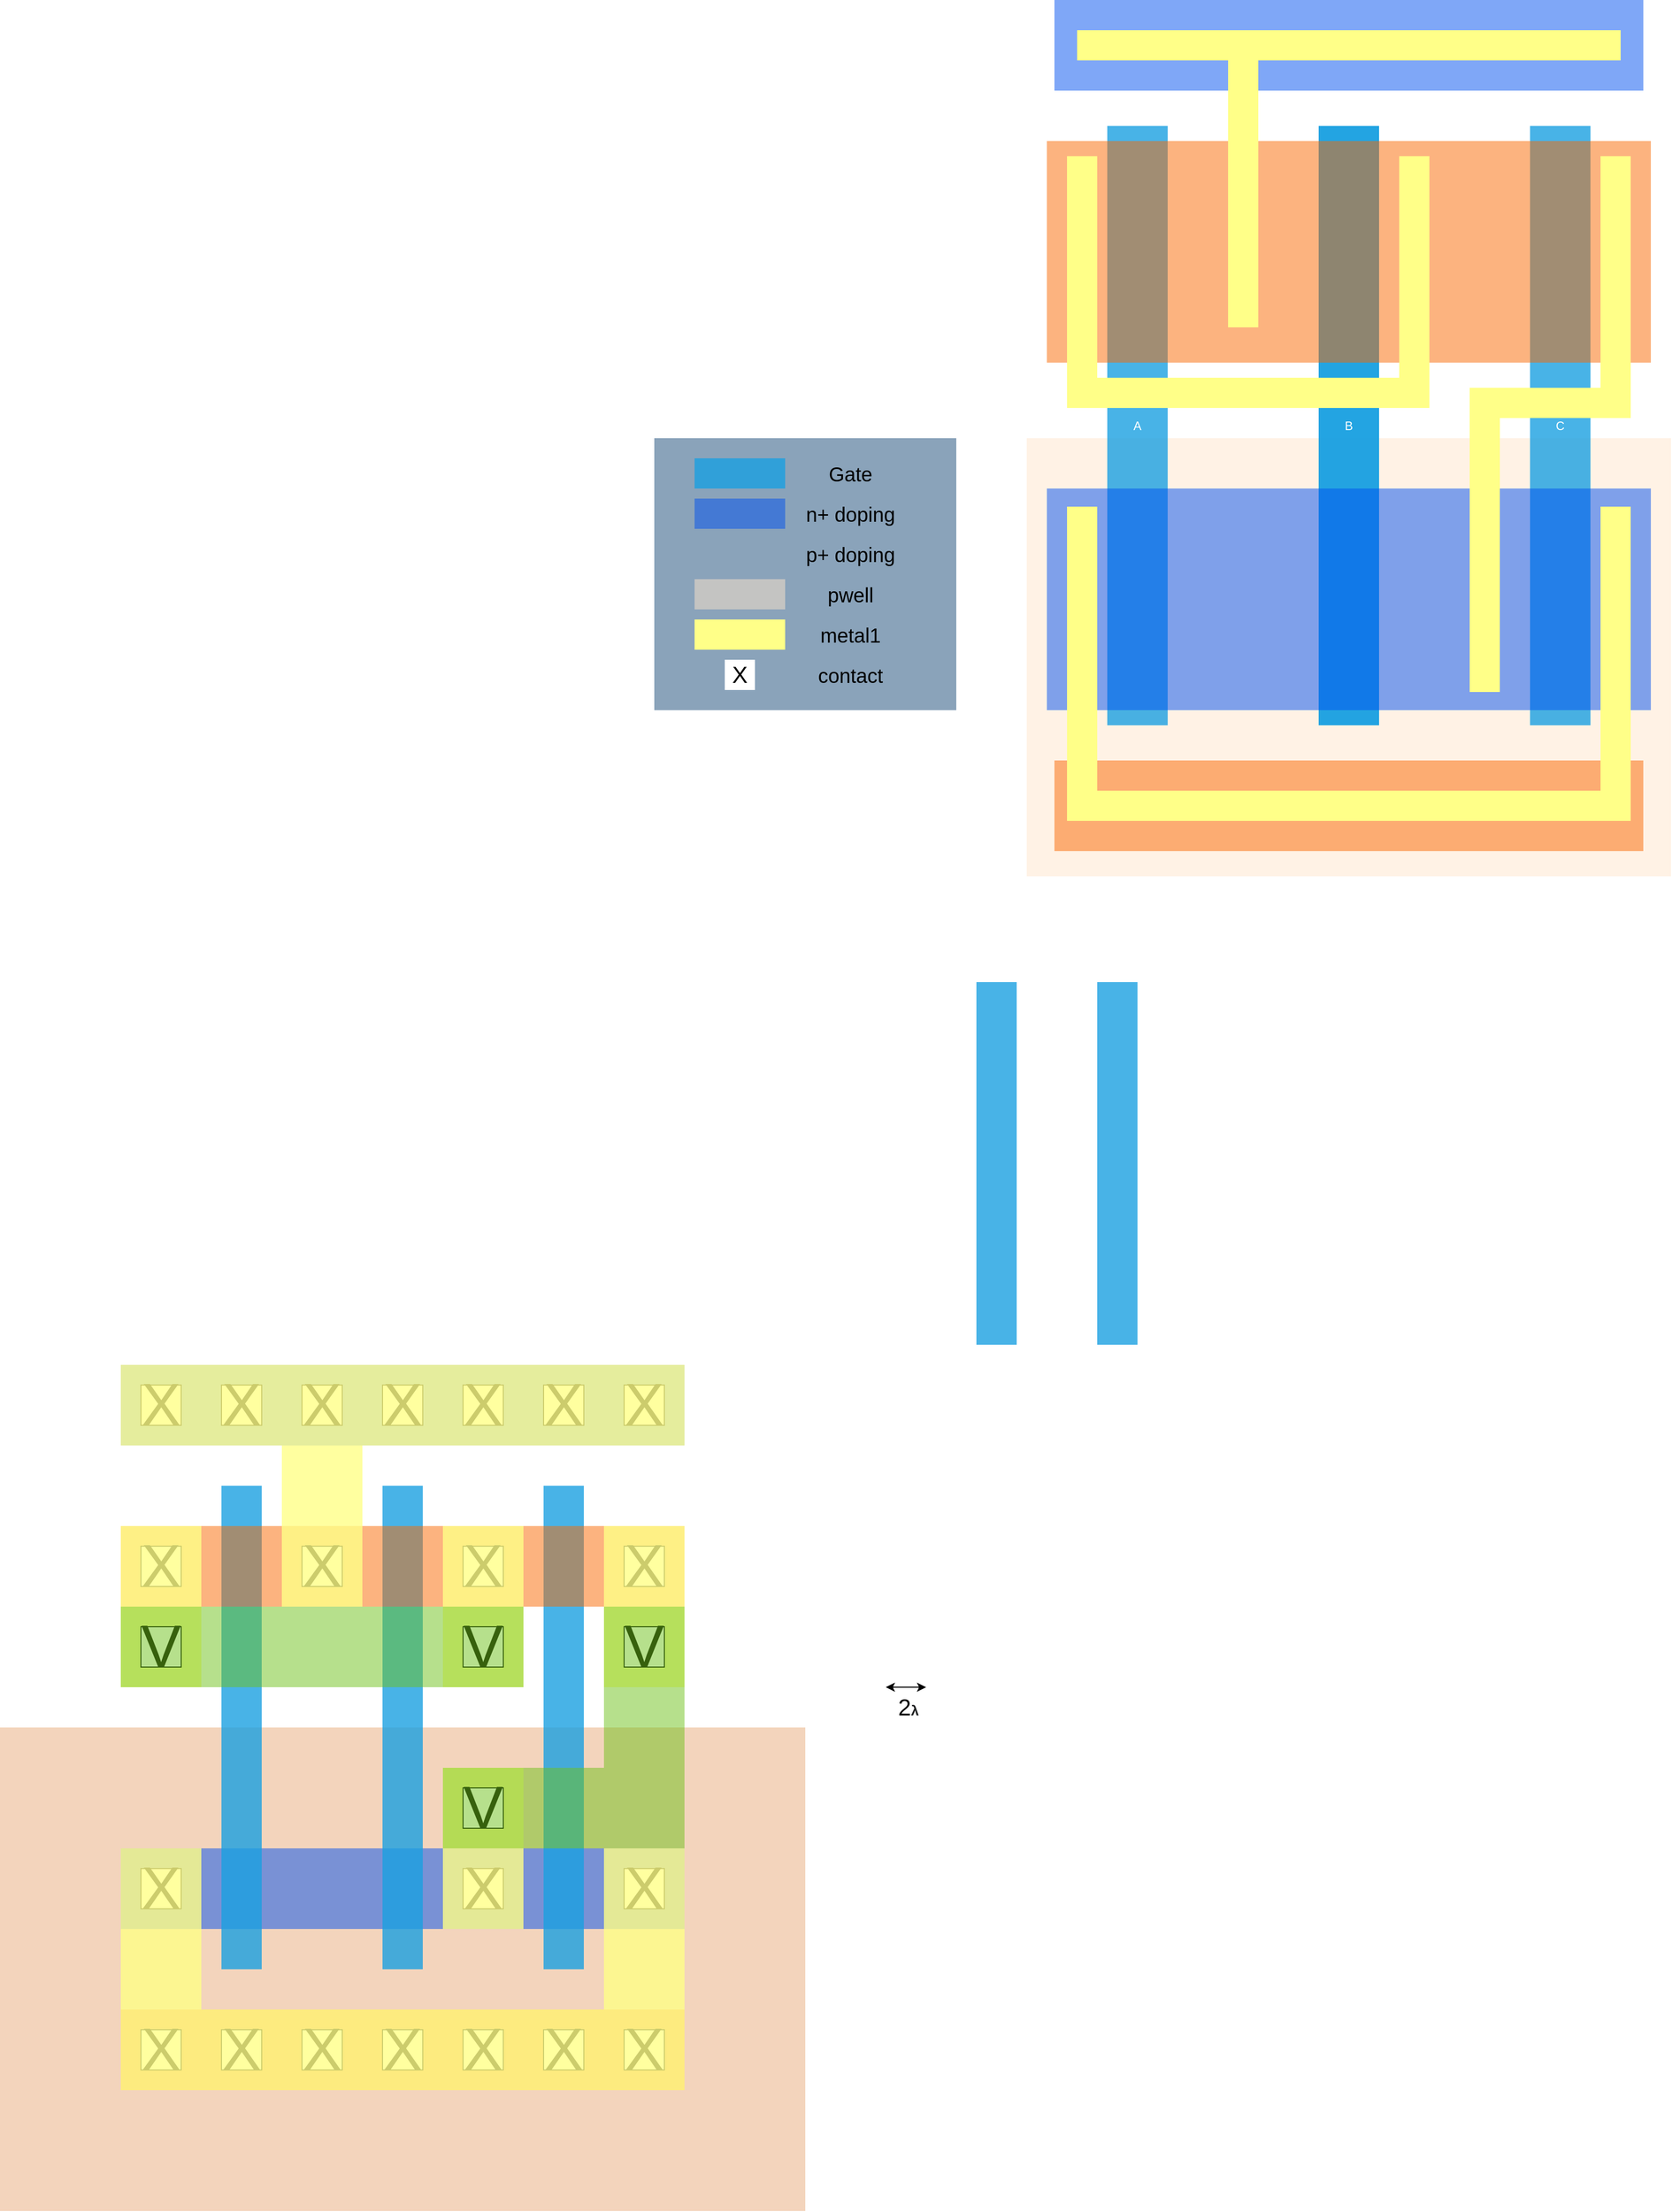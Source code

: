 <mxfile version="20.0.4" type="github">
  <diagram id="ppd3f7oC5xCHemfCn84l" name="Page-1">
    <mxGraphModel dx="1635" dy="2115" grid="1" gridSize="10" guides="1" tooltips="1" connect="1" arrows="1" fold="1" page="1" pageScale="1" pageWidth="850" pageHeight="1100" math="0" shadow="0">
      <root>
        <mxCell id="0" />
        <mxCell id="1" parent="0" />
        <mxCell id="Ho-ERfO3Nqvxbu7QAQzj-86" value="" style="rounded=0;whiteSpace=wrap;html=1;fillColor=#E8AA7B;strokeColor=none;glass=0;opacity=50;" vertex="1" parent="1">
          <mxGeometry x="40" y="1680" width="800" height="480" as="geometry" />
        </mxCell>
        <mxCell id="Ho-ERfO3Nqvxbu7QAQzj-82" value="" style="rounded=0;whiteSpace=wrap;html=1;fillColor=#0050ef;strokeColor=none;glass=0;opacity=50;fontColor=#ffffff;" vertex="1" parent="1">
          <mxGeometry x="160" y="1800" width="560" height="80" as="geometry" />
        </mxCell>
        <mxCell id="Ho-ERfO3Nqvxbu7QAQzj-12" value="" style="rounded=0;whiteSpace=wrap;html=1;fontSize=20;fillColor=#8AA3BA;fontColor=#ffffff;strokeColor=none;" vertex="1" parent="1">
          <mxGeometry x="690" y="400" width="300" height="270" as="geometry" />
        </mxCell>
        <mxCell id="ah_-_uCRtWPQr3SFTx1z-22" value="" style="rounded=0;whiteSpace=wrap;html=1;fillColor=#ffe6cc;strokeColor=none;glass=0;opacity=50;" parent="1" vertex="1">
          <mxGeometry x="1060" y="400" width="640" height="435" as="geometry" />
        </mxCell>
        <mxCell id="ah_-_uCRtWPQr3SFTx1z-23" value="" style="rounded=0;whiteSpace=wrap;html=1;fillColor=#1ba1e2;strokeColor=none;glass=0;opacity=80;fontColor=#ffffff;" parent="1" vertex="1">
          <mxGeometry x="1350" y="90" width="60" height="595" as="geometry" />
        </mxCell>
        <mxCell id="ah_-_uCRtWPQr3SFTx1z-24" value="A" style="rounded=0;whiteSpace=wrap;html=1;fillColor=#1ba1e2;strokeColor=none;glass=0;opacity=80;fontColor=#ffffff;" parent="1" vertex="1">
          <mxGeometry x="1140" y="90" width="60" height="595" as="geometry" />
        </mxCell>
        <mxCell id="ah_-_uCRtWPQr3SFTx1z-26" value="C" style="rounded=0;whiteSpace=wrap;html=1;fillColor=#1ba1e2;strokeColor=none;glass=0;opacity=80;fontColor=#ffffff;" parent="1" vertex="1">
          <mxGeometry x="1560" y="90" width="60" height="595" as="geometry" />
        </mxCell>
        <mxCell id="ah_-_uCRtWPQr3SFTx1z-27" value="B" style="rounded=0;whiteSpace=wrap;html=1;fillColor=#1ba1e2;strokeColor=none;glass=0;opacity=80;fontColor=#ffffff;" parent="1" vertex="1">
          <mxGeometry x="1350" y="90" width="60" height="595" as="geometry" />
        </mxCell>
        <mxCell id="ah_-_uCRtWPQr3SFTx1z-29" value="" style="rounded=0;whiteSpace=wrap;html=1;fillColor=#0050ef;strokeColor=none;glass=0;opacity=50;fontColor=#ffffff;" parent="1" vertex="1">
          <mxGeometry x="1080" y="450" width="600" height="220" as="geometry" />
        </mxCell>
        <mxCell id="ah_-_uCRtWPQr3SFTx1z-30" value="" style="rounded=0;whiteSpace=wrap;html=1;fillColor=#fa6800;strokeColor=none;glass=0;opacity=50;fontColor=#000000;" parent="1" vertex="1">
          <mxGeometry x="1087.5" y="720" width="585" height="90" as="geometry" />
        </mxCell>
        <mxCell id="ah_-_uCRtWPQr3SFTx1z-31" value="" style="rounded=0;whiteSpace=wrap;html=1;fillColor=#ffff88;strokeColor=none;glass=0;" parent="1" vertex="1">
          <mxGeometry x="1100" y="468" width="30" height="312" as="geometry" />
        </mxCell>
        <mxCell id="ah_-_uCRtWPQr3SFTx1z-32" value="" style="rounded=0;whiteSpace=wrap;html=1;fillColor=#ffff88;strokeColor=none;glass=0;" parent="1" vertex="1">
          <mxGeometry x="1110" y="750" width="540" height="30" as="geometry" />
        </mxCell>
        <mxCell id="ah_-_uCRtWPQr3SFTx1z-33" value="" style="rounded=0;whiteSpace=wrap;html=1;fillColor=#ffff88;strokeColor=none;glass=0;" parent="1" vertex="1">
          <mxGeometry x="1630" y="468" width="30" height="312" as="geometry" />
        </mxCell>
        <mxCell id="ah_-_uCRtWPQr3SFTx1z-36" value="" style="rounded=0;whiteSpace=wrap;html=1;fillColor=#ffff88;strokeColor=none;glass=0;" parent="1" vertex="1">
          <mxGeometry x="1500" y="350" width="30" height="302" as="geometry" />
        </mxCell>
        <mxCell id="ah_-_uCRtWPQr3SFTx1z-38" value="" style="rounded=0;whiteSpace=wrap;html=1;fillColor=#fa6800;strokeColor=none;glass=0;opacity=50;fontColor=#000000;" parent="1" vertex="1">
          <mxGeometry x="1080" y="105" width="600" height="220" as="geometry" />
        </mxCell>
        <mxCell id="ah_-_uCRtWPQr3SFTx1z-40" value="" style="rounded=0;whiteSpace=wrap;html=1;fillColor=#ffff88;strokeColor=none;glass=0;" parent="1" vertex="1">
          <mxGeometry x="1630" y="120" width="30" height="250" as="geometry" />
        </mxCell>
        <mxCell id="ah_-_uCRtWPQr3SFTx1z-42" value="" style="rounded=0;whiteSpace=wrap;html=1;fillColor=#ffff88;strokeColor=none;glass=0;" parent="1" vertex="1">
          <mxGeometry x="1100" y="340" width="360" height="30" as="geometry" />
        </mxCell>
        <mxCell id="ah_-_uCRtWPQr3SFTx1z-43" value="" style="rounded=0;whiteSpace=wrap;html=1;fillColor=#ffff88;strokeColor=none;glass=0;" parent="1" vertex="1">
          <mxGeometry x="1100" y="120" width="30" height="250" as="geometry" />
        </mxCell>
        <mxCell id="ah_-_uCRtWPQr3SFTx1z-46" value="" style="rounded=0;whiteSpace=wrap;html=1;fillColor=#0050ef;strokeColor=none;glass=0;opacity=50;fontColor=#ffffff;" parent="1" vertex="1">
          <mxGeometry x="1087.5" y="-35" width="585" height="90" as="geometry" />
        </mxCell>
        <mxCell id="ah_-_uCRtWPQr3SFTx1z-47" value="" style="rounded=0;whiteSpace=wrap;html=1;fillColor=#ffff88;strokeColor=none;glass=0;" parent="1" vertex="1">
          <mxGeometry x="1430" y="120" width="30" height="250" as="geometry" />
        </mxCell>
        <mxCell id="ah_-_uCRtWPQr3SFTx1z-48" value="" style="rounded=0;whiteSpace=wrap;html=1;fillColor=#ffff88;strokeColor=none;glass=0;" parent="1" vertex="1">
          <mxGeometry x="1500" y="350" width="160" height="30" as="geometry" />
        </mxCell>
        <mxCell id="ah_-_uCRtWPQr3SFTx1z-49" value="" style="rounded=0;whiteSpace=wrap;html=1;fillColor=#ffff88;strokeColor=none;glass=0;" parent="1" vertex="1">
          <mxGeometry x="1260" width="30" height="290" as="geometry" />
        </mxCell>
        <mxCell id="ah_-_uCRtWPQr3SFTx1z-50" value="" style="rounded=0;whiteSpace=wrap;html=1;fillColor=#ffff88;strokeColor=none;glass=0;" parent="1" vertex="1">
          <mxGeometry x="1110" y="-5" width="540" height="30" as="geometry" />
        </mxCell>
        <mxCell id="Ho-ERfO3Nqvxbu7QAQzj-1" value="" style="rounded=0;whiteSpace=wrap;html=1;fillColor=#0050ef;strokeColor=none;glass=0;opacity=50;fontColor=#ffffff;" vertex="1" parent="1">
          <mxGeometry x="730" y="460" width="90" height="30" as="geometry" />
        </mxCell>
        <mxCell id="Ho-ERfO3Nqvxbu7QAQzj-2" value="&lt;font style=&quot;font-size: 20px;&quot;&gt;n+ doping&lt;/font&gt;" style="text;html=1;strokeColor=none;fillColor=none;align=center;verticalAlign=middle;whiteSpace=wrap;rounded=0;" vertex="1" parent="1">
          <mxGeometry x="820" y="460" width="130" height="30" as="geometry" />
        </mxCell>
        <mxCell id="Ho-ERfO3Nqvxbu7QAQzj-4" value="&lt;font style=&quot;font-size: 20px;&quot;&gt;p+ doping&lt;/font&gt;" style="text;html=1;strokeColor=none;fillColor=none;align=center;verticalAlign=middle;whiteSpace=wrap;rounded=0;" vertex="1" parent="1">
          <mxGeometry x="820" y="500" width="130" height="30" as="geometry" />
        </mxCell>
        <mxCell id="Ho-ERfO3Nqvxbu7QAQzj-6" value="&lt;font style=&quot;font-size: 20px;&quot;&gt;pwell&lt;br&gt;&lt;/font&gt;" style="text;html=1;strokeColor=none;fillColor=none;align=center;verticalAlign=middle;whiteSpace=wrap;rounded=0;" vertex="1" parent="1">
          <mxGeometry x="820" y="540" width="130" height="30" as="geometry" />
        </mxCell>
        <mxCell id="Ho-ERfO3Nqvxbu7QAQzj-8" value="&lt;font style=&quot;font-size: 20px;&quot;&gt;metal1&lt;/font&gt;" style="text;html=1;strokeColor=none;fillColor=none;align=center;verticalAlign=middle;whiteSpace=wrap;rounded=0;" vertex="1" parent="1">
          <mxGeometry x="820" y="580" width="130" height="30" as="geometry" />
        </mxCell>
        <mxCell id="Ho-ERfO3Nqvxbu7QAQzj-10" value="" style="rounded=0;whiteSpace=wrap;html=1;fillColor=#ffe6cc;strokeColor=none;glass=0;opacity=50;" vertex="1" parent="1">
          <mxGeometry x="730" y="540" width="90" height="30" as="geometry" />
        </mxCell>
        <mxCell id="Ho-ERfO3Nqvxbu7QAQzj-11" value="" style="rounded=0;whiteSpace=wrap;html=1;fillColor=#ffff88;strokeColor=none;glass=0;textOpacity=80;" vertex="1" parent="1">
          <mxGeometry x="730" y="580" width="90" height="30" as="geometry" />
        </mxCell>
        <mxCell id="Ho-ERfO3Nqvxbu7QAQzj-15" value="&lt;font style=&quot;font-size: 20px;&quot;&gt;Gate&lt;/font&gt;" style="text;html=1;strokeColor=none;fillColor=none;align=center;verticalAlign=middle;whiteSpace=wrap;rounded=0;" vertex="1" parent="1">
          <mxGeometry x="820" y="420" width="130" height="30" as="geometry" />
        </mxCell>
        <mxCell id="Ho-ERfO3Nqvxbu7QAQzj-17" value="" style="rounded=0;whiteSpace=wrap;html=1;fillColor=#1ba1e2;strokeColor=none;glass=0;opacity=80;fontColor=#ffffff;" vertex="1" parent="1">
          <mxGeometry x="730" y="420" width="90" height="30" as="geometry" />
        </mxCell>
        <mxCell id="Ho-ERfO3Nqvxbu7QAQzj-18" value="&lt;font style=&quot;font-size: 23px;&quot;&gt;X&lt;/font&gt;" style="rounded=0;whiteSpace=wrap;html=1;glass=0;strokeColor=none;" vertex="1" parent="1">
          <mxGeometry x="760" y="620" width="30" height="30" as="geometry" />
        </mxCell>
        <mxCell id="Ho-ERfO3Nqvxbu7QAQzj-19" value="&lt;font style=&quot;font-size: 20px;&quot;&gt;contact&lt;/font&gt;" style="text;html=1;strokeColor=none;fillColor=none;align=center;verticalAlign=middle;whiteSpace=wrap;rounded=0;" vertex="1" parent="1">
          <mxGeometry x="820" y="620" width="130" height="30" as="geometry" />
        </mxCell>
        <mxCell id="Ho-ERfO3Nqvxbu7QAQzj-21" value="" style="endArrow=classic;html=1;rounded=0;fontSize=23;endFill=1;startArrow=classic;startFill=1;" edge="1" parent="1">
          <mxGeometry width="50" height="50" relative="1" as="geometry">
            <mxPoint x="920" y="1640" as="sourcePoint" />
            <mxPoint x="960" y="1640" as="targetPoint" />
          </mxGeometry>
        </mxCell>
        <mxCell id="Ho-ERfO3Nqvxbu7QAQzj-23" value="2&lt;b style=&quot;color: rgb(32, 33, 34); font-family: sans-serif; font-size: 14px; text-align: start;&quot;&gt;&lt;span title=&quot;Greek-language text&quot;&gt;&lt;span lang=&quot;el&quot;&gt;λ&lt;/span&gt;&lt;/span&gt;&lt;/b&gt;" style="edgeLabel;html=1;align=center;verticalAlign=middle;resizable=0;points=[];fontSize=23;" vertex="1" connectable="0" parent="Ho-ERfO3Nqvxbu7QAQzj-21">
          <mxGeometry x="-0.076" y="1" relative="1" as="geometry">
            <mxPoint x="3" y="21" as="offset" />
          </mxGeometry>
        </mxCell>
        <mxCell id="Ho-ERfO3Nqvxbu7QAQzj-92" value="&lt;font style=&quot;font-size: 59px;&quot;&gt;X&lt;/font&gt;" style="rounded=0;whiteSpace=wrap;html=1;glass=0;strokeColor=default;" vertex="1" parent="1">
          <mxGeometry x="180" y="1820" width="40" height="40" as="geometry" />
        </mxCell>
        <mxCell id="Ho-ERfO3Nqvxbu7QAQzj-81" value="" style="rounded=0;whiteSpace=wrap;html=1;fillColor=#ffff88;strokeColor=none;glass=0;textOpacity=80;opacity=80;" vertex="1" parent="1">
          <mxGeometry x="160" y="1800" width="80" height="80" as="geometry" />
        </mxCell>
        <mxCell id="Ho-ERfO3Nqvxbu7QAQzj-84" value="" style="rounded=0;whiteSpace=wrap;html=1;fillColor=#1ba1e2;strokeColor=none;glass=0;opacity=80;fontColor=#ffffff;" vertex="1" parent="1">
          <mxGeometry x="1010" y="940" width="40" height="360" as="geometry" />
        </mxCell>
        <mxCell id="Ho-ERfO3Nqvxbu7QAQzj-85" value="" style="rounded=0;whiteSpace=wrap;html=1;fillColor=#1ba1e2;strokeColor=none;glass=0;opacity=80;fontColor=#ffffff;" vertex="1" parent="1">
          <mxGeometry x="1130" y="940" width="40" height="360" as="geometry" />
        </mxCell>
        <mxCell id="Ho-ERfO3Nqvxbu7QAQzj-88" value="" style="rounded=0;whiteSpace=wrap;html=1;fillColor=#1ba1e2;strokeColor=none;glass=0;opacity=80;fontColor=#ffffff;" vertex="1" parent="1">
          <mxGeometry x="420" y="1440" width="40" height="480" as="geometry" />
        </mxCell>
        <mxCell id="Ho-ERfO3Nqvxbu7QAQzj-94" value="&lt;font style=&quot;font-size: 59px;&quot;&gt;X&lt;/font&gt;" style="rounded=0;whiteSpace=wrap;html=1;glass=0;strokeColor=default;" vertex="1" parent="1">
          <mxGeometry x="500" y="1820" width="40" height="40" as="geometry" />
        </mxCell>
        <mxCell id="Ho-ERfO3Nqvxbu7QAQzj-95" value="&lt;font style=&quot;font-size: 59px;&quot;&gt;X&lt;/font&gt;" style="rounded=0;whiteSpace=wrap;html=1;glass=0;strokeColor=default;" vertex="1" parent="1">
          <mxGeometry x="660" y="1820" width="40" height="40" as="geometry" />
        </mxCell>
        <mxCell id="Ho-ERfO3Nqvxbu7QAQzj-89" value="" style="rounded=0;whiteSpace=wrap;html=1;fillColor=#ffff88;strokeColor=none;glass=0;textOpacity=80;opacity=80;" vertex="1" parent="1">
          <mxGeometry x="480" y="1800" width="80" height="80" as="geometry" />
        </mxCell>
        <mxCell id="Ho-ERfO3Nqvxbu7QAQzj-90" value="" style="rounded=0;whiteSpace=wrap;html=1;fillColor=#ffff88;strokeColor=none;glass=0;textOpacity=80;opacity=80;" vertex="1" parent="1">
          <mxGeometry x="640" y="1800" width="80" height="80" as="geometry" />
        </mxCell>
        <mxCell id="Ho-ERfO3Nqvxbu7QAQzj-91" value="" style="rounded=0;whiteSpace=wrap;html=1;fillColor=#1ba1e2;strokeColor=none;glass=0;opacity=80;fontColor=#ffffff;" vertex="1" parent="1">
          <mxGeometry x="580" y="1440" width="40" height="480" as="geometry" />
        </mxCell>
        <mxCell id="Ho-ERfO3Nqvxbu7QAQzj-83" value="" style="rounded=0;whiteSpace=wrap;html=1;fillColor=#1ba1e2;strokeColor=none;glass=0;opacity=80;fontColor=#ffffff;" vertex="1" parent="1">
          <mxGeometry x="260" y="1440" width="40" height="480" as="geometry" />
        </mxCell>
        <mxCell id="Ho-ERfO3Nqvxbu7QAQzj-96" value="" style="rounded=0;whiteSpace=wrap;html=1;fillColor=#fa6800;strokeColor=none;glass=0;opacity=50;fontColor=#000000;" vertex="1" parent="1">
          <mxGeometry x="160" y="1960" width="560" height="80" as="geometry" />
        </mxCell>
        <mxCell id="Ho-ERfO3Nqvxbu7QAQzj-97" value="" style="rounded=0;whiteSpace=wrap;html=1;fillColor=#ffff88;strokeColor=none;glass=0;textOpacity=80;opacity=80;" vertex="1" parent="1">
          <mxGeometry x="160" y="1880" width="80" height="80" as="geometry" />
        </mxCell>
        <mxCell id="Ho-ERfO3Nqvxbu7QAQzj-98" value="&lt;font style=&quot;font-size: 59px;&quot;&gt;X&lt;/font&gt;" style="rounded=0;whiteSpace=wrap;html=1;glass=0;strokeColor=default;" vertex="1" parent="1">
          <mxGeometry x="180" y="1980" width="40" height="40" as="geometry" />
        </mxCell>
        <mxCell id="Ho-ERfO3Nqvxbu7QAQzj-99" value="&lt;font style=&quot;font-size: 59px;&quot;&gt;X&lt;/font&gt;" style="rounded=0;whiteSpace=wrap;html=1;glass=0;strokeColor=default;" vertex="1" parent="1">
          <mxGeometry x="260" y="1980" width="40" height="40" as="geometry" />
        </mxCell>
        <mxCell id="Ho-ERfO3Nqvxbu7QAQzj-100" value="&lt;font style=&quot;font-size: 59px;&quot;&gt;X&lt;/font&gt;" style="rounded=0;whiteSpace=wrap;html=1;glass=0;strokeColor=default;" vertex="1" parent="1">
          <mxGeometry x="340" y="1980" width="40" height="40" as="geometry" />
        </mxCell>
        <mxCell id="Ho-ERfO3Nqvxbu7QAQzj-101" value="&lt;font style=&quot;font-size: 59px;&quot;&gt;X&lt;/font&gt;" style="rounded=0;whiteSpace=wrap;html=1;glass=0;strokeColor=default;" vertex="1" parent="1">
          <mxGeometry x="420" y="1980" width="40" height="40" as="geometry" />
        </mxCell>
        <mxCell id="Ho-ERfO3Nqvxbu7QAQzj-102" value="" style="rounded=0;whiteSpace=wrap;html=1;fillColor=#ffff88;strokeColor=none;glass=0;textOpacity=80;opacity=80;" vertex="1" parent="1">
          <mxGeometry x="160" y="1960" width="80" height="80" as="geometry" />
        </mxCell>
        <mxCell id="Ho-ERfO3Nqvxbu7QAQzj-103" value="" style="rounded=0;whiteSpace=wrap;html=1;fillColor=#ffff88;strokeColor=none;glass=0;textOpacity=80;opacity=80;" vertex="1" parent="1">
          <mxGeometry x="240" y="1960" width="80" height="80" as="geometry" />
        </mxCell>
        <mxCell id="Ho-ERfO3Nqvxbu7QAQzj-104" value="" style="rounded=0;whiteSpace=wrap;html=1;fillColor=#ffff88;strokeColor=none;glass=0;textOpacity=80;opacity=80;" vertex="1" parent="1">
          <mxGeometry x="320" y="1960" width="80" height="80" as="geometry" />
        </mxCell>
        <mxCell id="Ho-ERfO3Nqvxbu7QAQzj-105" value="" style="rounded=0;whiteSpace=wrap;html=1;fillColor=#ffff88;strokeColor=none;glass=0;textOpacity=80;opacity=80;" vertex="1" parent="1">
          <mxGeometry x="400" y="1960" width="80" height="80" as="geometry" />
        </mxCell>
        <mxCell id="Ho-ERfO3Nqvxbu7QAQzj-107" value="" style="rounded=0;whiteSpace=wrap;html=1;fillColor=#fa6800;strokeColor=none;glass=0;opacity=50;fontColor=#000000;" vertex="1" parent="1">
          <mxGeometry x="160" y="1480" width="560" height="80" as="geometry" />
        </mxCell>
        <mxCell id="Ho-ERfO3Nqvxbu7QAQzj-113" value="&lt;font style=&quot;font-size: 59px;&quot;&gt;X&lt;/font&gt;" style="rounded=0;whiteSpace=wrap;html=1;glass=0;strokeColor=default;" vertex="1" parent="1">
          <mxGeometry x="340" y="1500" width="40" height="40" as="geometry" />
        </mxCell>
        <mxCell id="Ho-ERfO3Nqvxbu7QAQzj-114" value="&lt;font style=&quot;font-size: 59px;&quot;&gt;X&lt;/font&gt;" style="rounded=0;whiteSpace=wrap;html=1;glass=0;strokeColor=default;" vertex="1" parent="1">
          <mxGeometry x="500" y="1500" width="40" height="40" as="geometry" />
        </mxCell>
        <mxCell id="Ho-ERfO3Nqvxbu7QAQzj-115" value="&lt;font style=&quot;font-size: 59px;&quot;&gt;X&lt;/font&gt;" style="rounded=0;whiteSpace=wrap;html=1;glass=0;strokeColor=default;" vertex="1" parent="1">
          <mxGeometry x="660" y="1500" width="40" height="40" as="geometry" />
        </mxCell>
        <mxCell id="Ho-ERfO3Nqvxbu7QAQzj-111" value="" style="rounded=0;whiteSpace=wrap;html=1;fillColor=#ffff88;strokeColor=none;glass=0;textOpacity=80;opacity=80;" vertex="1" parent="1">
          <mxGeometry x="640" y="1480" width="80" height="80" as="geometry" />
        </mxCell>
        <mxCell id="Ho-ERfO3Nqvxbu7QAQzj-110" value="" style="rounded=0;whiteSpace=wrap;html=1;fillColor=#ffff88;strokeColor=none;glass=0;textOpacity=80;opacity=80;" vertex="1" parent="1">
          <mxGeometry x="480" y="1480" width="80" height="80" as="geometry" />
        </mxCell>
        <mxCell id="Ho-ERfO3Nqvxbu7QAQzj-109" value="" style="rounded=0;whiteSpace=wrap;html=1;fillColor=#ffff88;strokeColor=none;glass=0;textOpacity=80;opacity=80;" vertex="1" parent="1">
          <mxGeometry x="320" y="1480" width="80" height="80" as="geometry" />
        </mxCell>
        <mxCell id="Ho-ERfO3Nqvxbu7QAQzj-121" value="&lt;font style=&quot;font-size: 59px;&quot;&gt;X&lt;/font&gt;" style="rounded=0;whiteSpace=wrap;html=1;glass=0;strokeColor=default;" vertex="1" parent="1">
          <mxGeometry x="500" y="1980" width="40" height="40" as="geometry" />
        </mxCell>
        <mxCell id="Ho-ERfO3Nqvxbu7QAQzj-122" value="" style="rounded=0;whiteSpace=wrap;html=1;fillColor=#ffff88;strokeColor=none;glass=0;textOpacity=80;opacity=80;" vertex="1" parent="1">
          <mxGeometry x="480" y="1960" width="80" height="80" as="geometry" />
        </mxCell>
        <mxCell id="Ho-ERfO3Nqvxbu7QAQzj-123" value="&lt;font style=&quot;font-size: 59px;&quot;&gt;X&lt;/font&gt;" style="rounded=0;whiteSpace=wrap;html=1;glass=0;strokeColor=default;" vertex="1" parent="1">
          <mxGeometry x="580" y="1980" width="40" height="40" as="geometry" />
        </mxCell>
        <mxCell id="Ho-ERfO3Nqvxbu7QAQzj-124" value="" style="rounded=0;whiteSpace=wrap;html=1;fillColor=#ffff88;strokeColor=none;glass=0;textOpacity=80;opacity=80;" vertex="1" parent="1">
          <mxGeometry x="560" y="1960" width="80" height="80" as="geometry" />
        </mxCell>
        <mxCell id="Ho-ERfO3Nqvxbu7QAQzj-125" value="&lt;font style=&quot;font-size: 59px;&quot;&gt;X&lt;/font&gt;" style="rounded=0;whiteSpace=wrap;html=1;glass=0;strokeColor=default;" vertex="1" parent="1">
          <mxGeometry x="660" y="1980" width="40" height="40" as="geometry" />
        </mxCell>
        <mxCell id="Ho-ERfO3Nqvxbu7QAQzj-126" value="" style="rounded=0;whiteSpace=wrap;html=1;fillColor=#ffff88;strokeColor=none;glass=0;textOpacity=80;opacity=80;" vertex="1" parent="1">
          <mxGeometry x="640" y="1960" width="80" height="80" as="geometry" />
        </mxCell>
        <mxCell id="Ho-ERfO3Nqvxbu7QAQzj-128" value="" style="rounded=0;whiteSpace=wrap;html=1;fillColor=#ffff88;strokeColor=none;glass=0;textOpacity=80;opacity=80;" vertex="1" parent="1">
          <mxGeometry x="320" y="1400" width="80" height="80" as="geometry" />
        </mxCell>
        <mxCell id="Ho-ERfO3Nqvxbu7QAQzj-129" value="" style="rounded=0;whiteSpace=wrap;html=1;fillColor=#ffff88;strokeColor=none;glass=0;textOpacity=80;opacity=80;" vertex="1" parent="1">
          <mxGeometry x="640" y="1880" width="80" height="80" as="geometry" />
        </mxCell>
        <mxCell id="Ho-ERfO3Nqvxbu7QAQzj-130" value="" style="rounded=0;whiteSpace=wrap;html=1;fillColor=#ffff88;strokeColor=none;glass=0;textOpacity=80;opacity=80;" vertex="1" parent="1">
          <mxGeometry x="480" y="1560" width="80" height="80" as="geometry" />
        </mxCell>
        <mxCell id="Ho-ERfO3Nqvxbu7QAQzj-127" value="&lt;font style=&quot;font-size: 59px;&quot;&gt;V&lt;/font&gt;" style="rounded=0;whiteSpace=wrap;html=1;glass=0;strokeColor=default;" vertex="1" parent="1">
          <mxGeometry x="500" y="1580" width="40" height="40" as="geometry" />
        </mxCell>
        <mxCell id="Ho-ERfO3Nqvxbu7QAQzj-133" value="" style="rounded=0;whiteSpace=wrap;html=1;fillColor=#ffff88;strokeColor=none;glass=0;textOpacity=80;opacity=80;" vertex="1" parent="1">
          <mxGeometry x="160" y="1560" width="80" height="80" as="geometry" />
        </mxCell>
        <mxCell id="Ho-ERfO3Nqvxbu7QAQzj-134" value="&lt;font style=&quot;font-size: 59px;&quot;&gt;V&lt;/font&gt;" style="rounded=0;whiteSpace=wrap;html=1;glass=0;strokeColor=default;" vertex="1" parent="1">
          <mxGeometry x="180" y="1580" width="40" height="40" as="geometry" />
        </mxCell>
        <mxCell id="Ho-ERfO3Nqvxbu7QAQzj-137" value="" style="rounded=0;whiteSpace=wrap;html=1;fillColor=#6EC21A;strokeColor=none;glass=0;textOpacity=80;opacity=50;fontColor=#ffffff;" vertex="1" parent="1">
          <mxGeometry x="160" y="1560" width="400" height="80" as="geometry" />
        </mxCell>
        <mxCell id="Ho-ERfO3Nqvxbu7QAQzj-139" value="" style="rounded=0;whiteSpace=wrap;html=1;fillColor=#ffff88;strokeColor=none;glass=0;textOpacity=80;opacity=80;" vertex="1" parent="1">
          <mxGeometry x="480" y="1720" width="80" height="80" as="geometry" />
        </mxCell>
        <mxCell id="Ho-ERfO3Nqvxbu7QAQzj-140" value="&lt;font style=&quot;font-size: 59px;&quot;&gt;V&lt;/font&gt;" style="rounded=0;whiteSpace=wrap;html=1;glass=0;strokeColor=default;" vertex="1" parent="1">
          <mxGeometry x="500" y="1740" width="40" height="40" as="geometry" />
        </mxCell>
        <mxCell id="Ho-ERfO3Nqvxbu7QAQzj-141" value="" style="rounded=0;whiteSpace=wrap;html=1;fillColor=#ffff88;strokeColor=none;glass=0;textOpacity=80;opacity=80;" vertex="1" parent="1">
          <mxGeometry x="640" y="1560" width="80" height="80" as="geometry" />
        </mxCell>
        <mxCell id="Ho-ERfO3Nqvxbu7QAQzj-142" value="&lt;font style=&quot;font-size: 59px;&quot;&gt;V&lt;/font&gt;" style="rounded=0;whiteSpace=wrap;html=1;glass=0;strokeColor=default;" vertex="1" parent="1">
          <mxGeometry x="660" y="1580" width="40" height="40" as="geometry" />
        </mxCell>
        <mxCell id="Ho-ERfO3Nqvxbu7QAQzj-143" value="" style="rounded=0;whiteSpace=wrap;html=1;fillColor=#6EC21A;strokeColor=none;glass=0;textOpacity=80;opacity=50;fontColor=#ffffff;" vertex="1" parent="1">
          <mxGeometry x="480" y="1720" width="240" height="80" as="geometry" />
        </mxCell>
        <mxCell id="Ho-ERfO3Nqvxbu7QAQzj-144" value="" style="rounded=0;whiteSpace=wrap;html=1;fillColor=#6EC21A;strokeColor=none;glass=0;textOpacity=80;opacity=50;fontColor=#ffffff;" vertex="1" parent="1">
          <mxGeometry x="640" y="1560" width="80" height="160" as="geometry" />
        </mxCell>
        <mxCell id="Ho-ERfO3Nqvxbu7QAQzj-145" value="" style="rounded=0;whiteSpace=wrap;html=1;fillColor=#0050ef;strokeColor=none;glass=0;opacity=50;fontColor=#ffffff;" vertex="1" parent="1">
          <mxGeometry x="160" y="1320" width="560" height="80" as="geometry" />
        </mxCell>
        <mxCell id="Ho-ERfO3Nqvxbu7QAQzj-146" value="&lt;font style=&quot;font-size: 59px;&quot;&gt;X&lt;/font&gt;" style="rounded=0;whiteSpace=wrap;html=1;glass=0;strokeColor=default;" vertex="1" parent="1">
          <mxGeometry x="180" y="1500" width="40" height="40" as="geometry" />
        </mxCell>
        <mxCell id="Ho-ERfO3Nqvxbu7QAQzj-147" value="" style="rounded=0;whiteSpace=wrap;html=1;fillColor=#ffff88;strokeColor=none;glass=0;textOpacity=80;opacity=80;" vertex="1" parent="1">
          <mxGeometry x="160" y="1480" width="80" height="80" as="geometry" />
        </mxCell>
        <mxCell id="Ho-ERfO3Nqvxbu7QAQzj-148" value="&lt;font style=&quot;font-size: 59px;&quot;&gt;X&lt;/font&gt;" style="rounded=0;whiteSpace=wrap;html=1;glass=0;strokeColor=default;" vertex="1" parent="1">
          <mxGeometry x="340" y="1340" width="40" height="40" as="geometry" />
        </mxCell>
        <mxCell id="Ho-ERfO3Nqvxbu7QAQzj-149" value="" style="rounded=0;whiteSpace=wrap;html=1;fillColor=#ffff88;strokeColor=none;glass=0;textOpacity=80;opacity=80;" vertex="1" parent="1">
          <mxGeometry x="320" y="1320" width="80" height="80" as="geometry" />
        </mxCell>
        <mxCell id="Ho-ERfO3Nqvxbu7QAQzj-150" value="&lt;font style=&quot;font-size: 59px;&quot;&gt;X&lt;/font&gt;" style="rounded=0;whiteSpace=wrap;html=1;glass=0;strokeColor=default;" vertex="1" parent="1">
          <mxGeometry x="420" y="1340" width="40" height="40" as="geometry" />
        </mxCell>
        <mxCell id="Ho-ERfO3Nqvxbu7QAQzj-151" value="" style="rounded=0;whiteSpace=wrap;html=1;fillColor=#ffff88;strokeColor=none;glass=0;textOpacity=80;opacity=80;" vertex="1" parent="1">
          <mxGeometry x="400" y="1320" width="80" height="80" as="geometry" />
        </mxCell>
        <mxCell id="Ho-ERfO3Nqvxbu7QAQzj-152" value="&lt;font style=&quot;font-size: 59px;&quot;&gt;X&lt;/font&gt;" style="rounded=0;whiteSpace=wrap;html=1;glass=0;strokeColor=default;" vertex="1" parent="1">
          <mxGeometry x="260" y="1340" width="40" height="40" as="geometry" />
        </mxCell>
        <mxCell id="Ho-ERfO3Nqvxbu7QAQzj-153" value="" style="rounded=0;whiteSpace=wrap;html=1;fillColor=#ffff88;strokeColor=none;glass=0;textOpacity=80;opacity=80;" vertex="1" parent="1">
          <mxGeometry x="240" y="1320" width="80" height="80" as="geometry" />
        </mxCell>
        <mxCell id="Ho-ERfO3Nqvxbu7QAQzj-154" value="&lt;font style=&quot;font-size: 59px;&quot;&gt;X&lt;/font&gt;" style="rounded=0;whiteSpace=wrap;html=1;glass=0;strokeColor=default;" vertex="1" parent="1">
          <mxGeometry x="180" y="1340" width="40" height="40" as="geometry" />
        </mxCell>
        <mxCell id="Ho-ERfO3Nqvxbu7QAQzj-155" value="" style="rounded=0;whiteSpace=wrap;html=1;fillColor=#ffff88;strokeColor=none;glass=0;textOpacity=80;opacity=80;" vertex="1" parent="1">
          <mxGeometry x="160" y="1320" width="80" height="80" as="geometry" />
        </mxCell>
        <mxCell id="Ho-ERfO3Nqvxbu7QAQzj-156" value="&lt;font style=&quot;font-size: 59px;&quot;&gt;X&lt;/font&gt;" style="rounded=0;whiteSpace=wrap;html=1;glass=0;strokeColor=default;" vertex="1" parent="1">
          <mxGeometry x="500" y="1340" width="40" height="40" as="geometry" />
        </mxCell>
        <mxCell id="Ho-ERfO3Nqvxbu7QAQzj-157" value="" style="rounded=0;whiteSpace=wrap;html=1;fillColor=#ffff88;strokeColor=none;glass=0;textOpacity=80;opacity=80;" vertex="1" parent="1">
          <mxGeometry x="480" y="1320" width="80" height="80" as="geometry" />
        </mxCell>
        <mxCell id="Ho-ERfO3Nqvxbu7QAQzj-158" value="&lt;font style=&quot;font-size: 59px;&quot;&gt;X&lt;/font&gt;" style="rounded=0;whiteSpace=wrap;html=1;glass=0;strokeColor=default;" vertex="1" parent="1">
          <mxGeometry x="580" y="1340" width="40" height="40" as="geometry" />
        </mxCell>
        <mxCell id="Ho-ERfO3Nqvxbu7QAQzj-159" value="" style="rounded=0;whiteSpace=wrap;html=1;fillColor=#ffff88;strokeColor=none;glass=0;textOpacity=80;opacity=80;" vertex="1" parent="1">
          <mxGeometry x="560" y="1320" width="80" height="80" as="geometry" />
        </mxCell>
        <mxCell id="Ho-ERfO3Nqvxbu7QAQzj-160" value="&lt;font style=&quot;font-size: 59px;&quot;&gt;X&lt;/font&gt;" style="rounded=0;whiteSpace=wrap;html=1;glass=0;strokeColor=default;" vertex="1" parent="1">
          <mxGeometry x="660" y="1340" width="40" height="40" as="geometry" />
        </mxCell>
        <mxCell id="Ho-ERfO3Nqvxbu7QAQzj-161" value="" style="rounded=0;whiteSpace=wrap;html=1;fillColor=#ffff88;strokeColor=none;glass=0;textOpacity=80;opacity=80;" vertex="1" parent="1">
          <mxGeometry x="640" y="1320" width="80" height="80" as="geometry" />
        </mxCell>
      </root>
    </mxGraphModel>
  </diagram>
</mxfile>
